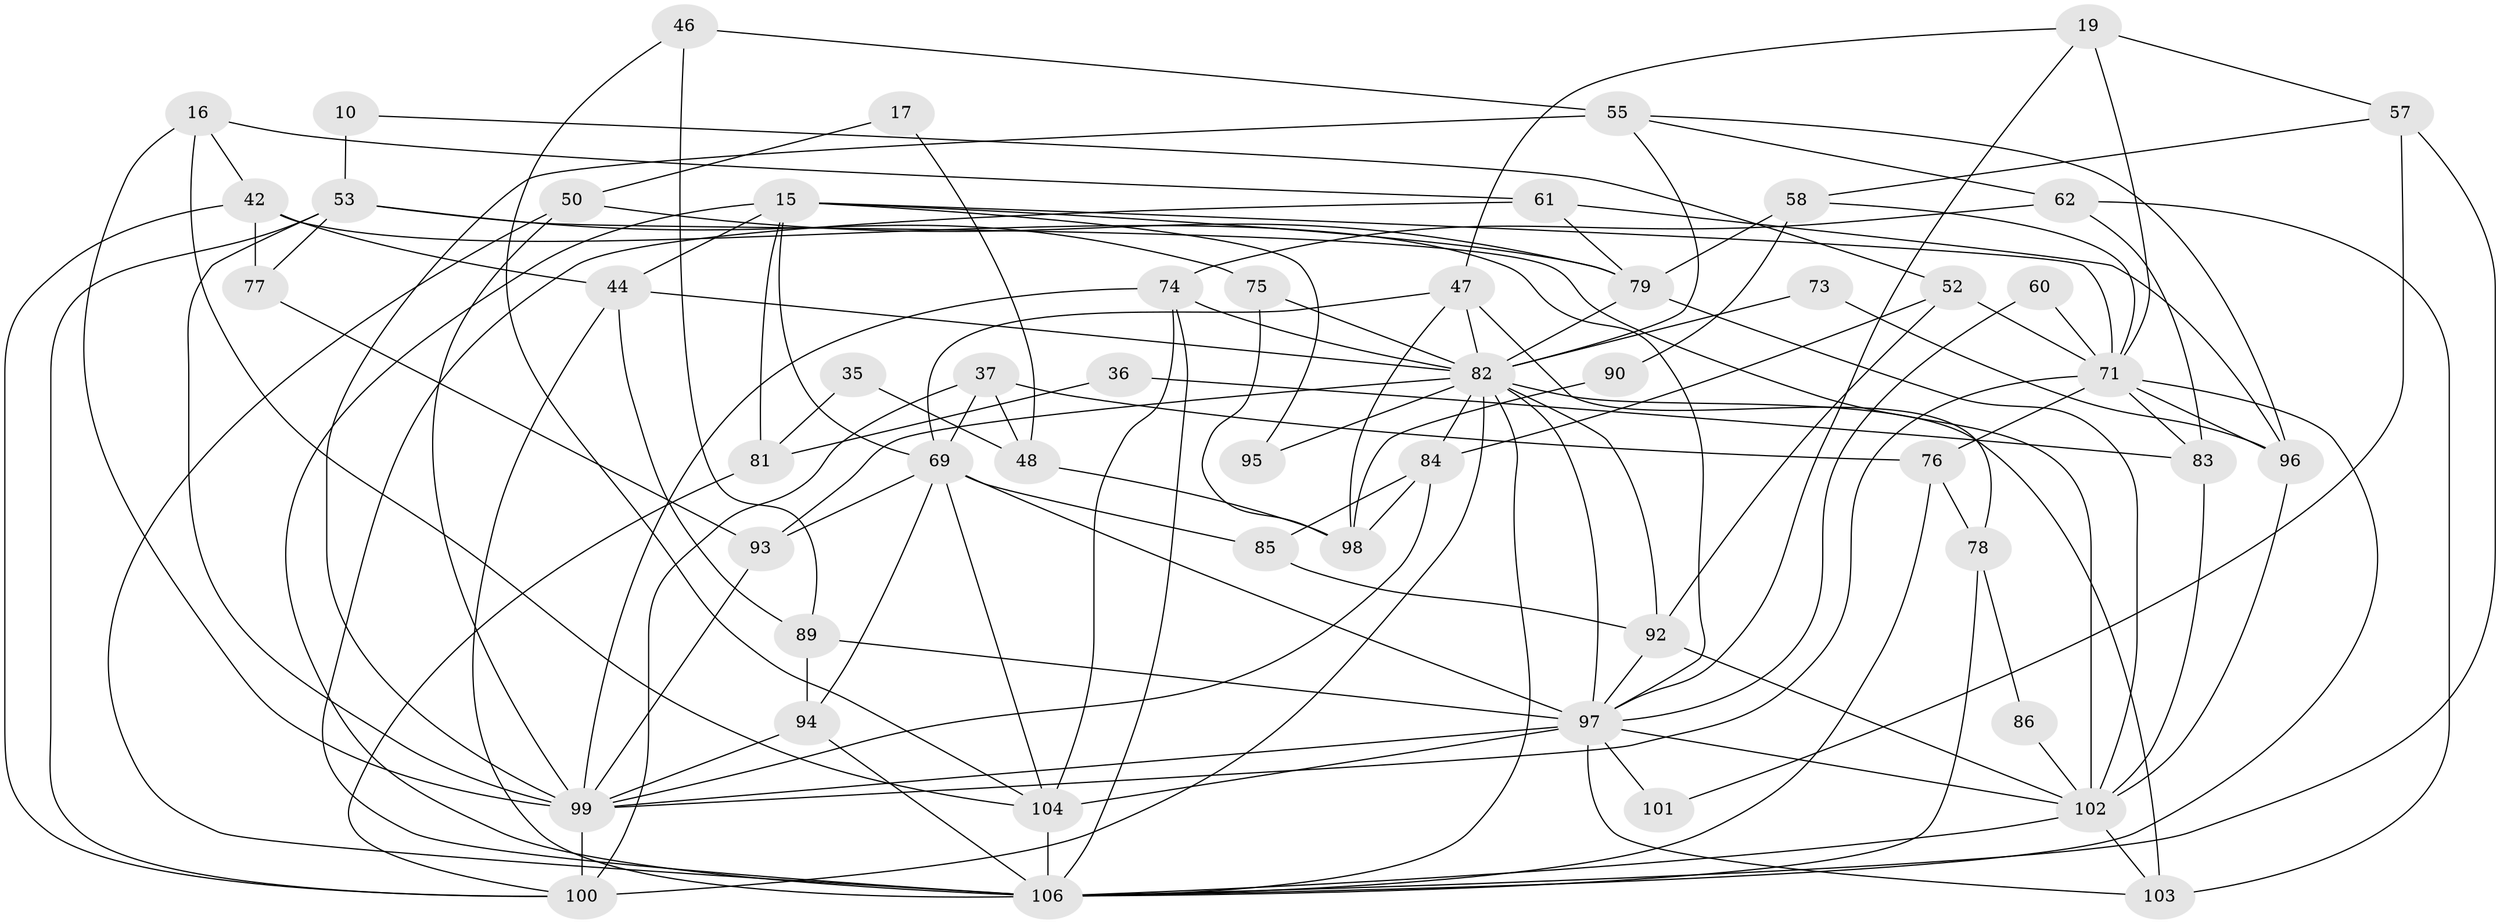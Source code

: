 // original degree distribution, {4: 0.32075471698113206, 5: 0.1792452830188679, 6: 0.02830188679245283, 3: 0.2358490566037736, 2: 0.1509433962264151, 7: 0.0660377358490566, 9: 0.009433962264150943, 10: 0.009433962264150943}
// Generated by graph-tools (version 1.1) at 2025/50/03/09/25 04:50:31]
// undirected, 53 vertices, 129 edges
graph export_dot {
graph [start="1"]
  node [color=gray90,style=filled];
  10;
  15 [super="+12"];
  16;
  17;
  19;
  35;
  36;
  37;
  42 [super="+8+14"];
  44 [super="+21"];
  46;
  47;
  48;
  50;
  52;
  53 [super="+25"];
  55 [super="+4"];
  57;
  58;
  60;
  61;
  62;
  69 [super="+38"];
  71 [super="+66"];
  73;
  74 [super="+22"];
  75;
  76;
  77;
  78;
  79;
  81;
  82 [super="+3+65"];
  83;
  84;
  85;
  86;
  89;
  90;
  92 [super="+91"];
  93 [super="+26+39"];
  94 [super="+63"];
  95;
  96 [super="+5"];
  97 [super="+20+30+64+49"];
  98 [super="+18"];
  99 [super="+41+27+68"];
  100 [super="+43+2+56"];
  101 [super="+70"];
  102 [super="+11+51+87"];
  103 [super="+28"];
  104 [super="+23+34"];
  106 [super="+80+88+105"];
  10 -- 52;
  10 -- 53;
  15 -- 79 [weight=2];
  15 -- 81 [weight=2];
  15 -- 95;
  15 -- 69;
  15 -- 44;
  15 -- 106;
  15 -- 71;
  16 -- 61;
  16 -- 104;
  16 -- 99;
  16 -- 42;
  17 -- 48;
  17 -- 50;
  19 -- 47;
  19 -- 57;
  19 -- 71;
  19 -- 97;
  35 -- 81;
  35 -- 48;
  36 -- 81;
  36 -- 83;
  37 -- 76;
  37 -- 100;
  37 -- 48;
  37 -- 69;
  42 -- 77;
  42 -- 97;
  42 -- 44;
  42 -- 100;
  44 -- 89 [weight=2];
  44 -- 82;
  44 -- 106;
  46 -- 55 [weight=2];
  46 -- 89;
  46 -- 104 [weight=2];
  47 -- 69;
  47 -- 82;
  47 -- 78;
  47 -- 98;
  48 -- 98;
  50 -- 79;
  50 -- 99;
  50 -- 106;
  52 -- 84;
  52 -- 92;
  52 -- 71;
  53 -- 75 [weight=2];
  53 -- 77 [weight=2];
  53 -- 102 [weight=3];
  53 -- 99 [weight=2];
  53 -- 100 [weight=2];
  55 -- 99;
  55 -- 62;
  55 -- 96;
  55 -- 82;
  57 -- 58;
  57 -- 101;
  57 -- 106;
  58 -- 79;
  58 -- 71;
  58 -- 90;
  60 -- 71;
  60 -- 97;
  61 -- 96;
  61 -- 79;
  61 -- 106;
  62 -- 74;
  62 -- 83;
  62 -- 103;
  69 -- 94 [weight=2];
  69 -- 85;
  69 -- 104;
  69 -- 93;
  69 -- 97;
  71 -- 83;
  71 -- 99 [weight=2];
  71 -- 96;
  71 -- 76;
  71 -- 106;
  73 -- 82;
  73 -- 96;
  74 -- 82 [weight=2];
  74 -- 104;
  74 -- 99;
  74 -- 106;
  75 -- 98;
  75 -- 82;
  76 -- 78;
  76 -- 106;
  77 -- 93;
  78 -- 106;
  78 -- 86;
  79 -- 82 [weight=2];
  79 -- 102 [weight=3];
  81 -- 100;
  82 -- 100 [weight=3];
  82 -- 84;
  82 -- 95;
  82 -- 97;
  82 -- 103;
  82 -- 106;
  82 -- 92;
  82 -- 93;
  83 -- 102;
  84 -- 85;
  84 -- 98;
  84 -- 99;
  85 -- 92;
  86 -- 102;
  89 -- 94 [weight=2];
  89 -- 97 [weight=2];
  90 -- 98;
  92 -- 97 [weight=2];
  92 -- 102;
  93 -- 99;
  94 -- 99;
  94 -- 106 [weight=3];
  96 -- 102;
  97 -- 99 [weight=3];
  97 -- 102;
  97 -- 101 [weight=2];
  97 -- 104 [weight=2];
  97 -- 103;
  99 -- 100;
  102 -- 103;
  102 -- 106;
  104 -- 106 [weight=3];
}

